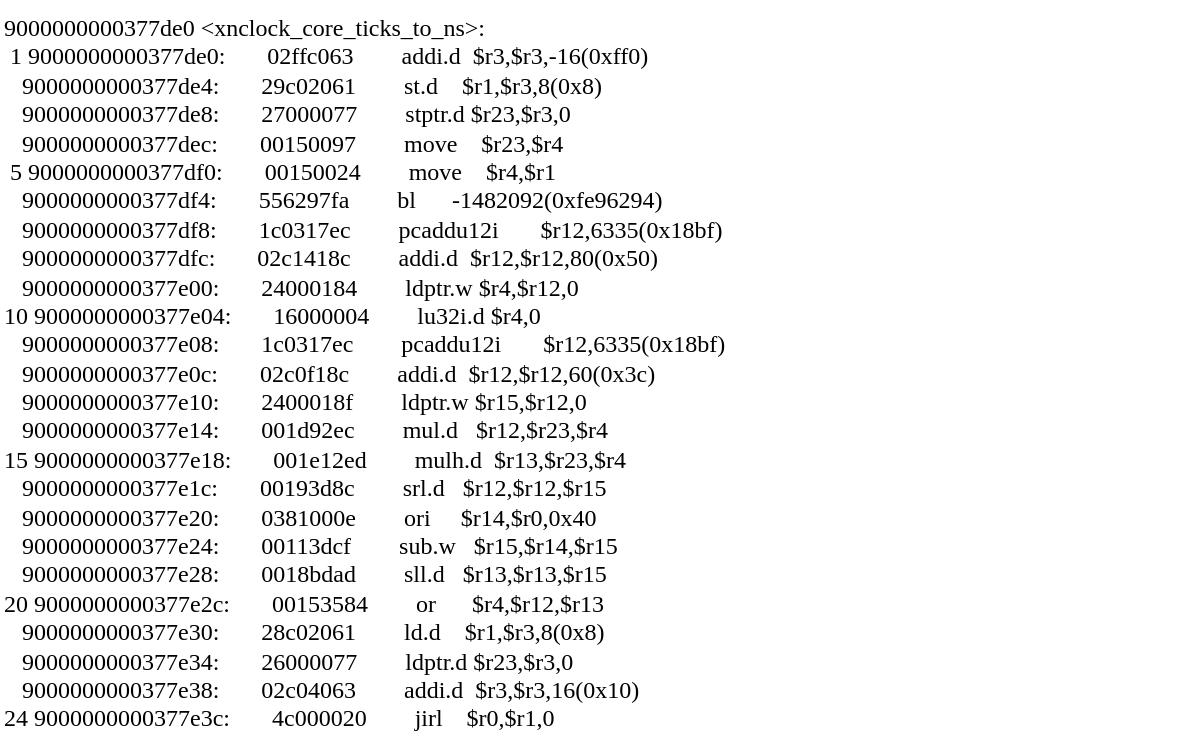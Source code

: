 <mxfile version="20.8.16" type="device"><diagram name="Page-1" id="9X0ESf6F69z7x2L2r5KG"><mxGraphModel dx="1877" dy="731" grid="1" gridSize="10" guides="1" tooltips="1" connect="1" arrows="1" fold="1" page="1" pageScale="1" pageWidth="827" pageHeight="1169" math="0" shadow="0"><root><mxCell id="0"/><mxCell id="1" parent="0"/><mxCell id="D_BlrdBhQ7VcLvINjg4x-1" value="&lt;div&gt;9000000000377de0 &amp;lt;xnclock_core_ticks_to_ns&amp;gt;:&lt;/div&gt;&lt;div&gt;&amp;nbsp;1 9000000000377de0:&amp;nbsp; &amp;nbsp; &amp;nbsp; &amp;nbsp;02ffc063&amp;nbsp; &amp;nbsp; &amp;nbsp; &amp;nbsp; addi.d&amp;nbsp; $r3,$r3,-16(0xff0)&lt;/div&gt;&lt;div&gt;&amp;nbsp; &amp;nbsp;9000000000377de4:&amp;nbsp; &amp;nbsp; &amp;nbsp; &amp;nbsp;29c02061&amp;nbsp; &amp;nbsp; &amp;nbsp; &amp;nbsp; st.d&amp;nbsp; &amp;nbsp; $r1,$r3,8(0x8)&lt;/div&gt;&lt;div&gt;&amp;nbsp; &amp;nbsp;9000000000377de8:&amp;nbsp; &amp;nbsp; &amp;nbsp; &amp;nbsp;27000077&amp;nbsp; &amp;nbsp; &amp;nbsp; &amp;nbsp; stptr.d $r23,$r3,0&lt;/div&gt;&lt;div&gt;&amp;nbsp; &amp;nbsp;9000000000377dec:&amp;nbsp; &amp;nbsp; &amp;nbsp; &amp;nbsp;00150097&amp;nbsp; &amp;nbsp; &amp;nbsp; &amp;nbsp; move&amp;nbsp; &amp;nbsp; $r23,$r4&lt;/div&gt;&lt;div&gt;&amp;nbsp;5 9000000000377df0:&amp;nbsp; &amp;nbsp; &amp;nbsp; &amp;nbsp;00150024&amp;nbsp; &amp;nbsp; &amp;nbsp; &amp;nbsp; move&amp;nbsp; &amp;nbsp; $r4,$r1&lt;/div&gt;&lt;div&gt;&amp;nbsp; &amp;nbsp;9000000000377df4:&amp;nbsp; &amp;nbsp; &amp;nbsp; &amp;nbsp;556297fa&amp;nbsp; &amp;nbsp; &amp;nbsp; &amp;nbsp; bl&amp;nbsp; &amp;nbsp; &amp;nbsp; -1482092(0xfe96294)&lt;/div&gt;&lt;div&gt;&amp;nbsp; &amp;nbsp;9000000000377df8:&amp;nbsp; &amp;nbsp; &amp;nbsp; &amp;nbsp;1c0317ec&amp;nbsp; &amp;nbsp; &amp;nbsp; &amp;nbsp; pcaddu12i&amp;nbsp; &amp;nbsp; &amp;nbsp; &amp;nbsp;$r12,6335(0x18bf)&lt;/div&gt;&lt;div&gt;&amp;nbsp; &amp;nbsp;9000000000377dfc:&amp;nbsp; &amp;nbsp; &amp;nbsp; &amp;nbsp;02c1418c&amp;nbsp; &amp;nbsp; &amp;nbsp; &amp;nbsp; addi.d&amp;nbsp; $r12,$r12,80(0x50)&lt;/div&gt;&lt;div&gt;&amp;nbsp; &amp;nbsp;9000000000377e00:&amp;nbsp; &amp;nbsp; &amp;nbsp; &amp;nbsp;24000184&amp;nbsp; &amp;nbsp; &amp;nbsp; &amp;nbsp; ldptr.w $r4,$r12,0&lt;/div&gt;&lt;div&gt;10 9000000000377e04:&amp;nbsp; &amp;nbsp; &amp;nbsp; &amp;nbsp;16000004&amp;nbsp; &amp;nbsp; &amp;nbsp; &amp;nbsp; lu32i.d $r4,0&lt;/div&gt;&lt;div&gt;&amp;nbsp; &amp;nbsp;9000000000377e08:&amp;nbsp; &amp;nbsp; &amp;nbsp; &amp;nbsp;1c0317ec&amp;nbsp; &amp;nbsp; &amp;nbsp; &amp;nbsp; pcaddu12i&amp;nbsp; &amp;nbsp; &amp;nbsp; &amp;nbsp;$r12,6335(0x18bf)&lt;/div&gt;&lt;div&gt;&amp;nbsp; &amp;nbsp;9000000000377e0c:&amp;nbsp; &amp;nbsp; &amp;nbsp; &amp;nbsp;02c0f18c&amp;nbsp; &amp;nbsp; &amp;nbsp; &amp;nbsp; addi.d&amp;nbsp; $r12,$r12,60(0x3c)&lt;/div&gt;&lt;div&gt;&amp;nbsp; &amp;nbsp;9000000000377e10:&amp;nbsp; &amp;nbsp; &amp;nbsp; &amp;nbsp;2400018f&amp;nbsp; &amp;nbsp; &amp;nbsp; &amp;nbsp; ldptr.w $r15,$r12,0&lt;/div&gt;&lt;div&gt;&amp;nbsp; &amp;nbsp;9000000000377e14:&amp;nbsp; &amp;nbsp; &amp;nbsp; &amp;nbsp;001d92ec&amp;nbsp; &amp;nbsp; &amp;nbsp; &amp;nbsp; mul.d&amp;nbsp; &amp;nbsp;$r12,$r23,$r4&lt;/div&gt;&lt;div&gt;15 9000000000377e18:&amp;nbsp; &amp;nbsp; &amp;nbsp; &amp;nbsp;001e12ed&amp;nbsp; &amp;nbsp; &amp;nbsp; &amp;nbsp; mulh.d&amp;nbsp; $r13,$r23,$r4&lt;/div&gt;&lt;div&gt;&amp;nbsp; &amp;nbsp;9000000000377e1c:&amp;nbsp; &amp;nbsp; &amp;nbsp; &amp;nbsp;00193d8c&amp;nbsp; &amp;nbsp; &amp;nbsp; &amp;nbsp; srl.d&amp;nbsp; &amp;nbsp;$r12,$r12,$r15&lt;/div&gt;&lt;div&gt;&amp;nbsp; &amp;nbsp;9000000000377e20:&amp;nbsp; &amp;nbsp; &amp;nbsp; &amp;nbsp;0381000e&amp;nbsp; &amp;nbsp; &amp;nbsp; &amp;nbsp; ori&amp;nbsp; &amp;nbsp; &amp;nbsp;$r14,$r0,0x40&lt;/div&gt;&lt;div&gt;&amp;nbsp; &amp;nbsp;9000000000377e24:&amp;nbsp; &amp;nbsp; &amp;nbsp; &amp;nbsp;00113dcf&amp;nbsp; &amp;nbsp; &amp;nbsp; &amp;nbsp; sub.w&amp;nbsp; &amp;nbsp;$r15,$r14,$r15&lt;/div&gt;&lt;div&gt;&amp;nbsp; &amp;nbsp;9000000000377e28:&amp;nbsp; &amp;nbsp; &amp;nbsp; &amp;nbsp;0018bdad&amp;nbsp; &amp;nbsp; &amp;nbsp; &amp;nbsp; sll.d&amp;nbsp; &amp;nbsp;$r13,$r13,$r15&lt;/div&gt;&lt;div&gt;20 9000000000377e2c:&amp;nbsp; &amp;nbsp; &amp;nbsp; &amp;nbsp;00153584&amp;nbsp; &amp;nbsp; &amp;nbsp; &amp;nbsp; or&amp;nbsp; &amp;nbsp; &amp;nbsp; $r4,$r12,$r13&lt;/div&gt;&lt;div&gt;&amp;nbsp; &amp;nbsp;9000000000377e30:&amp;nbsp; &amp;nbsp; &amp;nbsp; &amp;nbsp;28c02061&amp;nbsp; &amp;nbsp; &amp;nbsp; &amp;nbsp; ld.d&amp;nbsp; &amp;nbsp; $r1,$r3,8(0x8)&lt;/div&gt;&lt;div&gt;&amp;nbsp; &amp;nbsp;9000000000377e34:&amp;nbsp; &amp;nbsp; &amp;nbsp; &amp;nbsp;26000077&amp;nbsp; &amp;nbsp; &amp;nbsp; &amp;nbsp; ldptr.d $r23,$r3,0&lt;/div&gt;&lt;div&gt;&amp;nbsp; &amp;nbsp;9000000000377e38:&amp;nbsp; &amp;nbsp; &amp;nbsp; &amp;nbsp;02c04063&amp;nbsp; &amp;nbsp; &amp;nbsp; &amp;nbsp; addi.d&amp;nbsp; $r3,$r3,16(0x10)&lt;/div&gt;&lt;div&gt;24 9000000000377e3c:&amp;nbsp; &amp;nbsp; &amp;nbsp; &amp;nbsp;4c000020&amp;nbsp; &amp;nbsp; &amp;nbsp; &amp;nbsp; jirl&amp;nbsp; &amp;nbsp; $r0,$r1,0&lt;/div&gt;" style="text;whiteSpace=wrap;html=1;fontFamily=Fira Code;" parent="1" vertex="1"><mxGeometry x="-30" y="170" width="590" height="170" as="geometry"/></mxCell></root></mxGraphModel></diagram></mxfile>